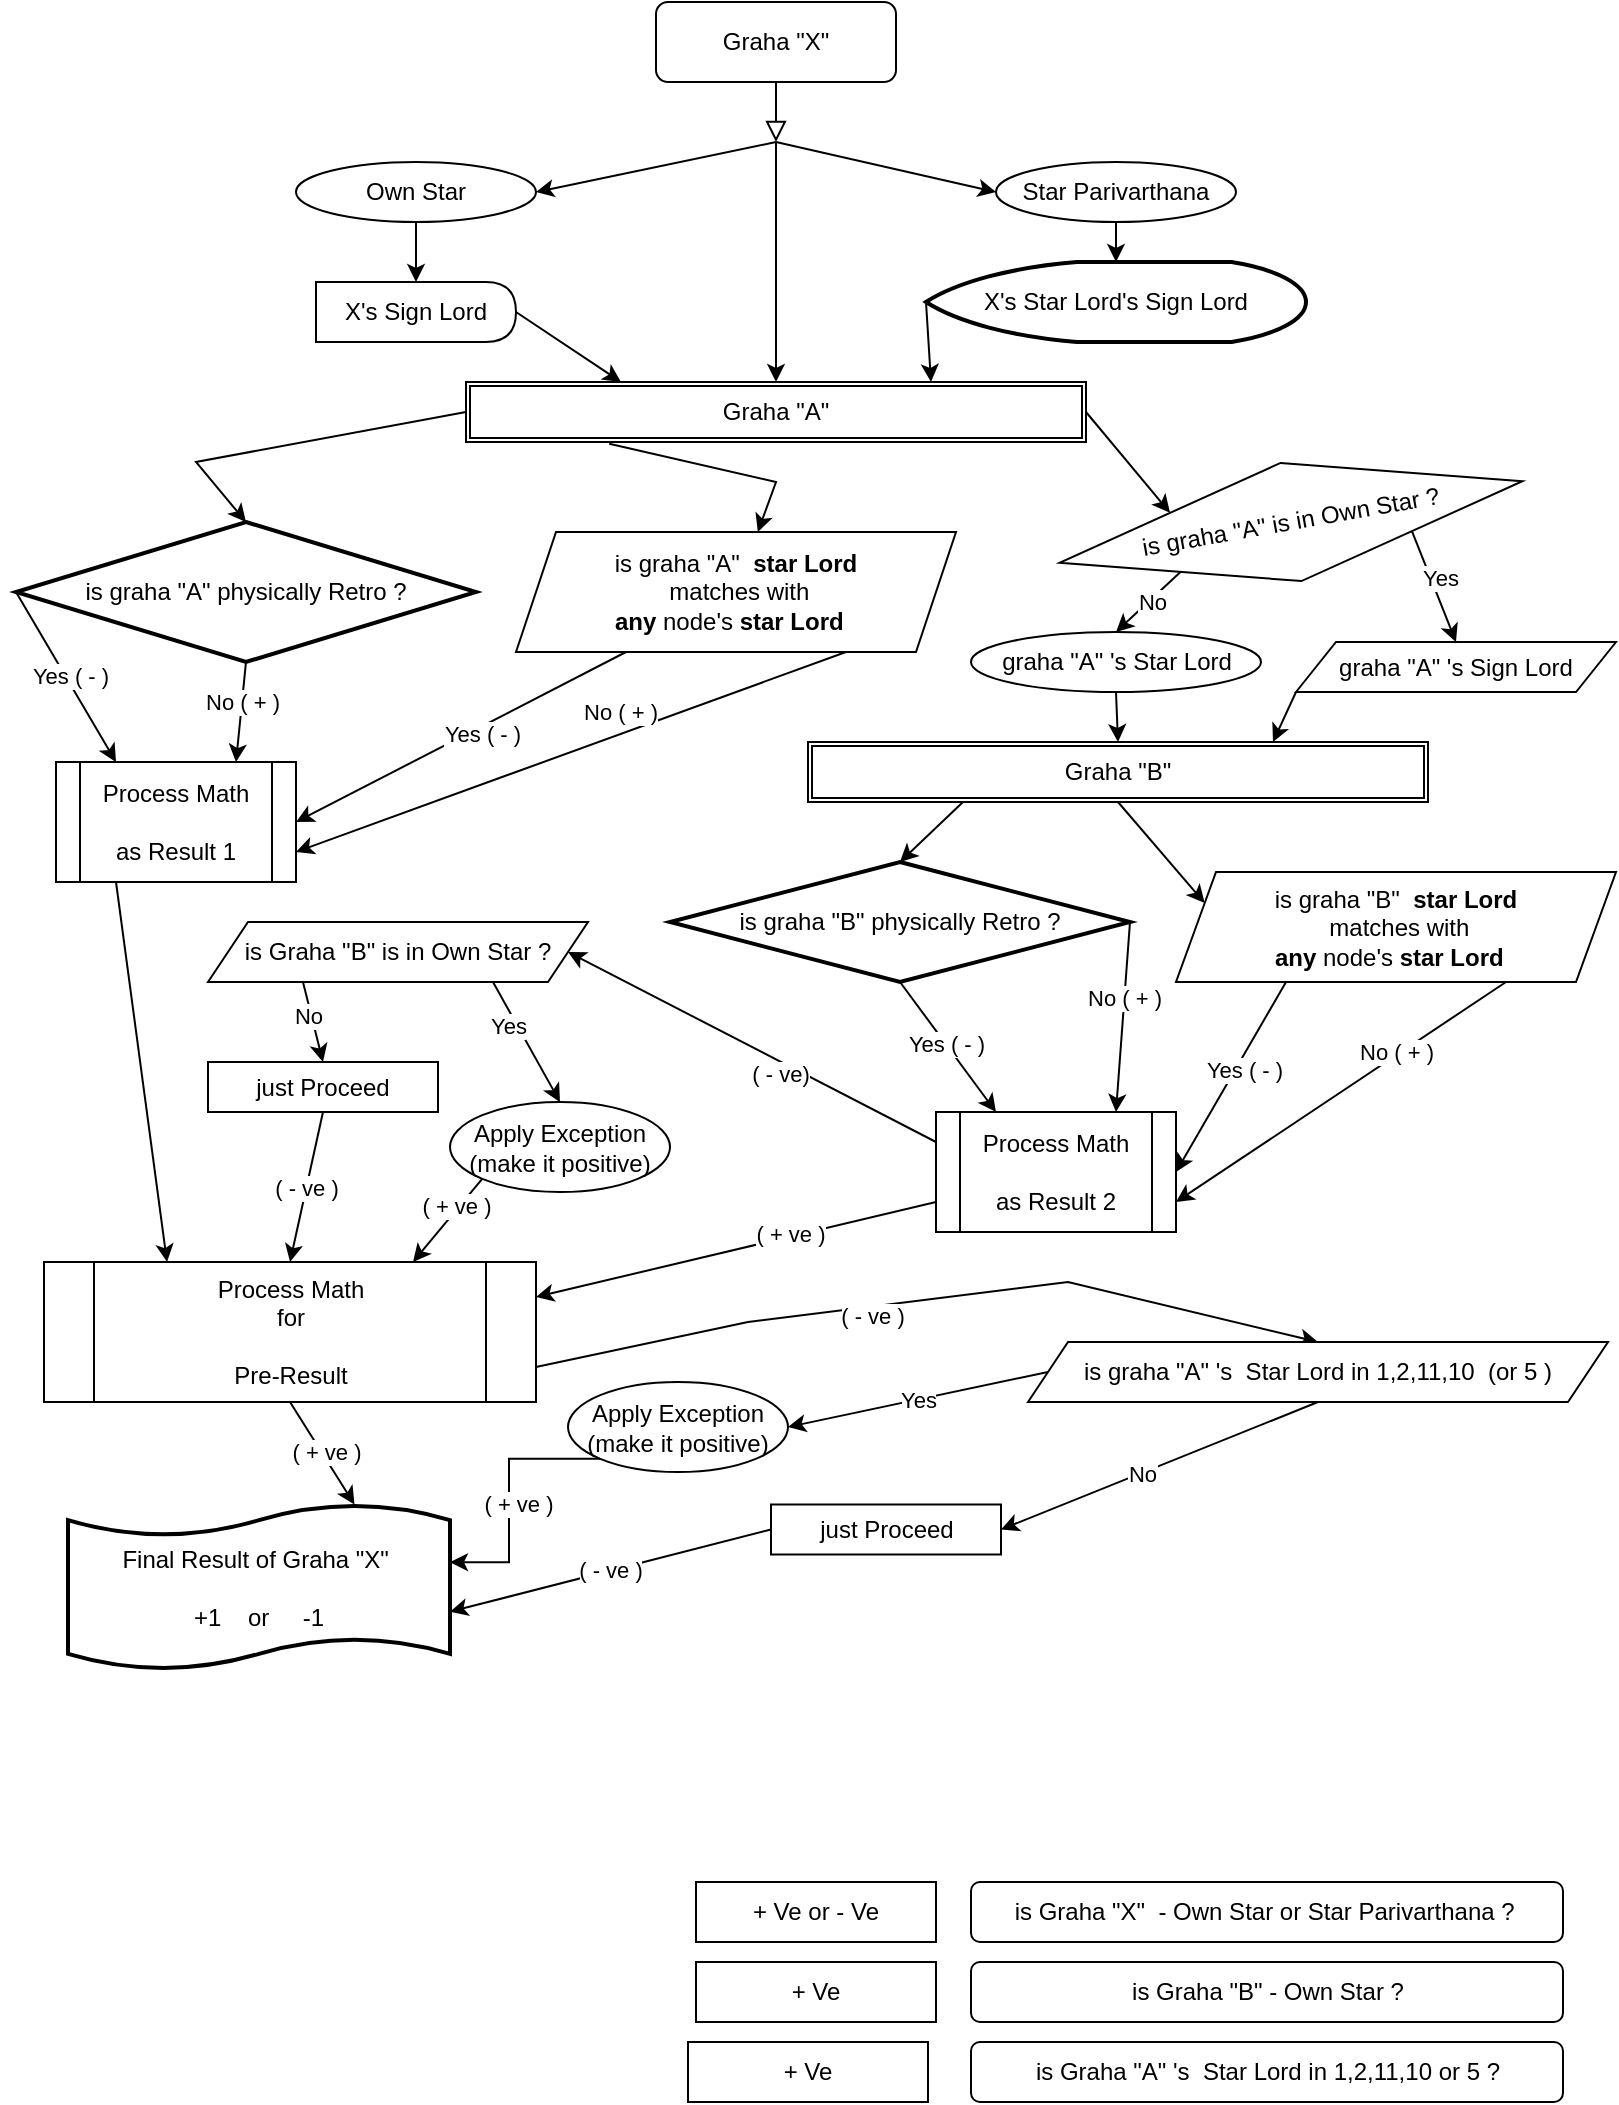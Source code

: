 <mxfile version="24.7.1" type="github">
  <diagram id="C5RBs43oDa-KdzZeNtuy" name="Page-1">
    <mxGraphModel dx="954" dy="640" grid="1" gridSize="10" guides="1" tooltips="1" connect="1" arrows="1" fold="1" page="1" pageScale="1" pageWidth="827" pageHeight="1169" math="0" shadow="0">
      <root>
        <mxCell id="WIyWlLk6GJQsqaUBKTNV-0" />
        <mxCell id="WIyWlLk6GJQsqaUBKTNV-1" parent="WIyWlLk6GJQsqaUBKTNV-0" />
        <mxCell id="WIyWlLk6GJQsqaUBKTNV-2" value="" style="rounded=0;html=1;jettySize=auto;orthogonalLoop=1;fontSize=11;endArrow=block;endFill=0;endSize=8;strokeWidth=1;shadow=0;labelBackgroundColor=none;edgeStyle=orthogonalEdgeStyle;" parent="WIyWlLk6GJQsqaUBKTNV-1" source="WIyWlLk6GJQsqaUBKTNV-3" edge="1">
          <mxGeometry relative="1" as="geometry">
            <mxPoint x="394" y="100" as="targetPoint" />
          </mxGeometry>
        </mxCell>
        <mxCell id="WIyWlLk6GJQsqaUBKTNV-3" value="Graha &quot;X&quot;" style="rounded=1;whiteSpace=wrap;html=1;fontSize=12;glass=0;strokeWidth=1;shadow=0;" parent="WIyWlLk6GJQsqaUBKTNV-1" vertex="1">
          <mxGeometry x="334" y="30" width="120" height="40" as="geometry" />
        </mxCell>
        <mxCell id="94dIZ5HQVLKkKVLcG0mk-1" value="Own Star" style="ellipse;whiteSpace=wrap;html=1;" parent="WIyWlLk6GJQsqaUBKTNV-1" vertex="1">
          <mxGeometry x="154" y="110" width="120" height="30" as="geometry" />
        </mxCell>
        <mxCell id="94dIZ5HQVLKkKVLcG0mk-2" value="Star Parivarthana" style="ellipse;whiteSpace=wrap;html=1;" parent="WIyWlLk6GJQsqaUBKTNV-1" vertex="1">
          <mxGeometry x="504" y="110" width="120" height="30" as="geometry" />
        </mxCell>
        <mxCell id="94dIZ5HQVLKkKVLcG0mk-4" value="X&#39;s Sign Lord" style="shape=delay;whiteSpace=wrap;html=1;" parent="WIyWlLk6GJQsqaUBKTNV-1" vertex="1">
          <mxGeometry x="164" y="170" width="100" height="30" as="geometry" />
        </mxCell>
        <mxCell id="94dIZ5HQVLKkKVLcG0mk-5" value="X&#39;s Star Lord&#39;s Sign Lord" style="strokeWidth=2;html=1;shape=mxgraph.flowchart.display;whiteSpace=wrap;" parent="WIyWlLk6GJQsqaUBKTNV-1" vertex="1">
          <mxGeometry x="469" y="160" width="190" height="40" as="geometry" />
        </mxCell>
        <mxCell id="94dIZ5HQVLKkKVLcG0mk-6" value="" style="endArrow=classic;html=1;rounded=0;exitX=0.5;exitY=1;exitDx=0;exitDy=0;" parent="WIyWlLk6GJQsqaUBKTNV-1" source="94dIZ5HQVLKkKVLcG0mk-1" target="94dIZ5HQVLKkKVLcG0mk-4" edge="1">
          <mxGeometry width="50" height="50" relative="1" as="geometry">
            <mxPoint x="384" y="350" as="sourcePoint" />
            <mxPoint x="434" y="300" as="targetPoint" />
          </mxGeometry>
        </mxCell>
        <mxCell id="94dIZ5HQVLKkKVLcG0mk-7" value="" style="endArrow=classic;html=1;rounded=0;exitX=0.5;exitY=1;exitDx=0;exitDy=0;entryX=0.5;entryY=0;entryDx=0;entryDy=0;entryPerimeter=0;" parent="WIyWlLk6GJQsqaUBKTNV-1" source="94dIZ5HQVLKkKVLcG0mk-2" target="94dIZ5HQVLKkKVLcG0mk-5" edge="1">
          <mxGeometry width="50" height="50" relative="1" as="geometry">
            <mxPoint x="384" y="350" as="sourcePoint" />
            <mxPoint x="434" y="300" as="targetPoint" />
          </mxGeometry>
        </mxCell>
        <mxCell id="94dIZ5HQVLKkKVLcG0mk-9" value="" style="endArrow=classic;html=1;rounded=0;entryX=1;entryY=0.5;entryDx=0;entryDy=0;" parent="WIyWlLk6GJQsqaUBKTNV-1" target="94dIZ5HQVLKkKVLcG0mk-1" edge="1">
          <mxGeometry width="50" height="50" relative="1" as="geometry">
            <mxPoint x="394" y="100" as="sourcePoint" />
            <mxPoint x="434" y="300" as="targetPoint" />
          </mxGeometry>
        </mxCell>
        <mxCell id="94dIZ5HQVLKkKVLcG0mk-10" value="" style="endArrow=classic;html=1;rounded=0;entryX=0;entryY=0.5;entryDx=0;entryDy=0;" parent="WIyWlLk6GJQsqaUBKTNV-1" target="94dIZ5HQVLKkKVLcG0mk-2" edge="1">
          <mxGeometry width="50" height="50" relative="1" as="geometry">
            <mxPoint x="394" y="100" as="sourcePoint" />
            <mxPoint x="424" y="120" as="targetPoint" />
          </mxGeometry>
        </mxCell>
        <mxCell id="94dIZ5HQVLKkKVLcG0mk-11" value="" style="endArrow=classic;html=1;rounded=0;entryX=0.5;entryY=0;entryDx=0;entryDy=0;" parent="WIyWlLk6GJQsqaUBKTNV-1" target="94dIZ5HQVLKkKVLcG0mk-13" edge="1">
          <mxGeometry width="50" height="50" relative="1" as="geometry">
            <mxPoint x="394" y="100" as="sourcePoint" />
            <mxPoint x="394" y="240" as="targetPoint" />
          </mxGeometry>
        </mxCell>
        <mxCell id="94dIZ5HQVLKkKVLcG0mk-13" value="Graha &quot;A&quot;" style="shape=ext;double=1;rounded=0;whiteSpace=wrap;html=1;" parent="WIyWlLk6GJQsqaUBKTNV-1" vertex="1">
          <mxGeometry x="239" y="220" width="310" height="30" as="geometry" />
        </mxCell>
        <mxCell id="94dIZ5HQVLKkKVLcG0mk-15" value="" style="endArrow=classic;html=1;rounded=0;exitX=1;exitY=0.5;exitDx=0;exitDy=0;entryX=0.25;entryY=0;entryDx=0;entryDy=0;" parent="WIyWlLk6GJQsqaUBKTNV-1" source="94dIZ5HQVLKkKVLcG0mk-4" target="94dIZ5HQVLKkKVLcG0mk-13" edge="1">
          <mxGeometry width="50" height="50" relative="1" as="geometry">
            <mxPoint x="424" y="280" as="sourcePoint" />
            <mxPoint x="474" y="230" as="targetPoint" />
          </mxGeometry>
        </mxCell>
        <mxCell id="94dIZ5HQVLKkKVLcG0mk-16" value="" style="endArrow=classic;html=1;rounded=0;exitX=0;exitY=0.5;exitDx=0;exitDy=0;exitPerimeter=0;entryX=0.75;entryY=0;entryDx=0;entryDy=0;" parent="WIyWlLk6GJQsqaUBKTNV-1" source="94dIZ5HQVLKkKVLcG0mk-5" target="94dIZ5HQVLKkKVLcG0mk-13" edge="1">
          <mxGeometry width="50" height="50" relative="1" as="geometry">
            <mxPoint x="424" y="280" as="sourcePoint" />
            <mxPoint x="474" y="230" as="targetPoint" />
          </mxGeometry>
        </mxCell>
        <mxCell id="94dIZ5HQVLKkKVLcG0mk-18" value="is graha &quot;A&quot; physically Retro ?" style="strokeWidth=2;html=1;shape=mxgraph.flowchart.decision;whiteSpace=wrap;" parent="WIyWlLk6GJQsqaUBKTNV-1" vertex="1">
          <mxGeometry x="14" y="290" width="230" height="70" as="geometry" />
        </mxCell>
        <mxCell id="94dIZ5HQVLKkKVLcG0mk-35" value="" style="endArrow=classic;html=1;rounded=0;exitX=0;exitY=0.5;exitDx=0;exitDy=0;entryX=0.5;entryY=0;entryDx=0;entryDy=0;entryPerimeter=0;" parent="WIyWlLk6GJQsqaUBKTNV-1" source="94dIZ5HQVLKkKVLcG0mk-13" target="94dIZ5HQVLKkKVLcG0mk-18" edge="1">
          <mxGeometry width="50" height="50" relative="1" as="geometry">
            <mxPoint x="424" y="180" as="sourcePoint" />
            <mxPoint x="474" y="130" as="targetPoint" />
            <Array as="points">
              <mxPoint x="104" y="260" />
            </Array>
          </mxGeometry>
        </mxCell>
        <mxCell id="94dIZ5HQVLKkKVLcG0mk-36" value="" style="endArrow=classic;html=1;rounded=0;exitX=0.231;exitY=1.028;exitDx=0;exitDy=0;exitPerimeter=0;" parent="WIyWlLk6GJQsqaUBKTNV-1" source="94dIZ5HQVLKkKVLcG0mk-13" target="94dIZ5HQVLKkKVLcG0mk-48" edge="1">
          <mxGeometry width="50" height="50" relative="1" as="geometry">
            <mxPoint x="424" y="180" as="sourcePoint" />
            <mxPoint x="499" y="295" as="targetPoint" />
            <Array as="points">
              <mxPoint x="394" y="270" />
            </Array>
          </mxGeometry>
        </mxCell>
        <mxCell id="94dIZ5HQVLKkKVLcG0mk-37" value="" style="endArrow=classic;html=1;rounded=0;exitX=0.5;exitY=1;exitDx=0;exitDy=0;exitPerimeter=0;entryX=0.75;entryY=0;entryDx=0;entryDy=0;" parent="WIyWlLk6GJQsqaUBKTNV-1" source="94dIZ5HQVLKkKVLcG0mk-18" target="94dIZ5HQVLKkKVLcG0mk-39" edge="1">
          <mxGeometry width="50" height="50" relative="1" as="geometry">
            <mxPoint x="424" y="350" as="sourcePoint" />
            <mxPoint x="304" y="380" as="targetPoint" />
          </mxGeometry>
        </mxCell>
        <mxCell id="94dIZ5HQVLKkKVLcG0mk-44" value="No ( + )" style="edgeLabel;html=1;align=center;verticalAlign=middle;resizable=0;points=[];" parent="94dIZ5HQVLKkKVLcG0mk-37" vertex="1" connectable="0">
          <mxGeometry x="-0.199" relative="1" as="geometry">
            <mxPoint as="offset" />
          </mxGeometry>
        </mxCell>
        <mxCell id="94dIZ5HQVLKkKVLcG0mk-38" value="" style="endArrow=classic;html=1;rounded=0;exitX=0;exitY=0.5;exitDx=0;exitDy=0;exitPerimeter=0;entryX=0.25;entryY=0;entryDx=0;entryDy=0;" parent="WIyWlLk6GJQsqaUBKTNV-1" source="94dIZ5HQVLKkKVLcG0mk-18" target="94dIZ5HQVLKkKVLcG0mk-39" edge="1">
          <mxGeometry width="50" height="50" relative="1" as="geometry">
            <mxPoint x="424" y="350" as="sourcePoint" />
            <mxPoint x="284" y="410" as="targetPoint" />
          </mxGeometry>
        </mxCell>
        <mxCell id="94dIZ5HQVLKkKVLcG0mk-43" value="Yes ( - )" style="edgeLabel;html=1;align=center;verticalAlign=middle;resizable=0;points=[];" parent="94dIZ5HQVLKkKVLcG0mk-38" vertex="1" connectable="0">
          <mxGeometry x="-0.407" y="-2" relative="1" as="geometry">
            <mxPoint x="14" y="16" as="offset" />
          </mxGeometry>
        </mxCell>
        <mxCell id="94dIZ5HQVLKkKVLcG0mk-39" value="Process Math&lt;br&gt;&lt;br&gt;as Result 1" style="shape=process;whiteSpace=wrap;html=1;backgroundOutline=1;" parent="WIyWlLk6GJQsqaUBKTNV-1" vertex="1">
          <mxGeometry x="34" y="410" width="120" height="60" as="geometry" />
        </mxCell>
        <mxCell id="94dIZ5HQVLKkKVLcG0mk-41" value="" style="endArrow=classic;html=1;rounded=0;entryX=1;entryY=0.5;entryDx=0;entryDy=0;exitX=0.25;exitY=1;exitDx=0;exitDy=0;" parent="WIyWlLk6GJQsqaUBKTNV-1" source="94dIZ5HQVLKkKVLcG0mk-48" target="94dIZ5HQVLKkKVLcG0mk-39" edge="1">
          <mxGeometry width="50" height="50" relative="1" as="geometry">
            <mxPoint x="499" y="355" as="sourcePoint" />
            <mxPoint x="474" y="300" as="targetPoint" />
          </mxGeometry>
        </mxCell>
        <mxCell id="94dIZ5HQVLKkKVLcG0mk-46" value="Yes ( - )" style="edgeLabel;html=1;align=center;verticalAlign=middle;resizable=0;points=[];" parent="94dIZ5HQVLKkKVLcG0mk-41" vertex="1" connectable="0">
          <mxGeometry x="-0.112" y="3" relative="1" as="geometry">
            <mxPoint as="offset" />
          </mxGeometry>
        </mxCell>
        <mxCell id="94dIZ5HQVLKkKVLcG0mk-42" value="" style="endArrow=classic;html=1;rounded=0;exitX=0.75;exitY=1;exitDx=0;exitDy=0;entryX=1;entryY=0.75;entryDx=0;entryDy=0;" parent="WIyWlLk6GJQsqaUBKTNV-1" source="94dIZ5HQVLKkKVLcG0mk-48" target="94dIZ5HQVLKkKVLcG0mk-39" edge="1">
          <mxGeometry width="50" height="50" relative="1" as="geometry">
            <mxPoint x="724" y="325" as="sourcePoint" />
            <mxPoint x="474" y="300" as="targetPoint" />
          </mxGeometry>
        </mxCell>
        <mxCell id="94dIZ5HQVLKkKVLcG0mk-47" value="No ( + )" style="edgeLabel;html=1;align=center;verticalAlign=middle;resizable=0;points=[];" parent="94dIZ5HQVLKkKVLcG0mk-42" vertex="1" connectable="0">
          <mxGeometry x="0.056" y="2" relative="1" as="geometry">
            <mxPoint x="31" y="-25" as="offset" />
          </mxGeometry>
        </mxCell>
        <mxCell id="94dIZ5HQVLKkKVLcG0mk-48" value="is graha &quot;A&quot;&amp;nbsp; &lt;b&gt;star Lord&lt;/b&gt;&lt;br&gt;&amp;nbsp;matches with&lt;br&gt;&amp;nbsp;&lt;b&gt;any &lt;/b&gt;node&#39;s &lt;b&gt;star Lord&lt;/b&gt;&amp;nbsp; &amp;nbsp;" style="shape=parallelogram;perimeter=parallelogramPerimeter;whiteSpace=wrap;html=1;fixedSize=1;" parent="WIyWlLk6GJQsqaUBKTNV-1" vertex="1">
          <mxGeometry x="264" y="295" width="220" height="60" as="geometry" />
        </mxCell>
        <mxCell id="94dIZ5HQVLKkKVLcG0mk-50" value="is graha &quot;A&quot; is in Own Star ?" style="rhombus;whiteSpace=wrap;html=1;rotation=-10;" parent="WIyWlLk6GJQsqaUBKTNV-1" vertex="1">
          <mxGeometry x="534" y="260" width="235" height="60" as="geometry" />
        </mxCell>
        <mxCell id="94dIZ5HQVLKkKVLcG0mk-51" value="" style="endArrow=classic;html=1;rounded=0;exitX=1;exitY=0.5;exitDx=0;exitDy=0;entryX=0;entryY=0;entryDx=0;entryDy=0;" parent="WIyWlLk6GJQsqaUBKTNV-1" source="94dIZ5HQVLKkKVLcG0mk-13" target="94dIZ5HQVLKkKVLcG0mk-50" edge="1">
          <mxGeometry width="50" height="50" relative="1" as="geometry">
            <mxPoint x="634" y="260" as="sourcePoint" />
            <mxPoint x="474" y="300" as="targetPoint" />
          </mxGeometry>
        </mxCell>
        <mxCell id="94dIZ5HQVLKkKVLcG0mk-53" value="graha &quot;A&quot; &#39;s Star Lord" style="ellipse;whiteSpace=wrap;html=1;" parent="WIyWlLk6GJQsqaUBKTNV-1" vertex="1">
          <mxGeometry x="491.5" y="345" width="145" height="30" as="geometry" />
        </mxCell>
        <mxCell id="94dIZ5HQVLKkKVLcG0mk-54" value="graha &quot;A&quot; &#39;s Sign Lord" style="shape=parallelogram;perimeter=parallelogramPerimeter;whiteSpace=wrap;html=1;fixedSize=1;" parent="WIyWlLk6GJQsqaUBKTNV-1" vertex="1">
          <mxGeometry x="654" y="350" width="160" height="25" as="geometry" />
        </mxCell>
        <mxCell id="94dIZ5HQVLKkKVLcG0mk-55" value="" style="endArrow=classic;html=1;rounded=0;exitX=0;exitY=1;exitDx=0;exitDy=0;entryX=0.5;entryY=0;entryDx=0;entryDy=0;" parent="WIyWlLk6GJQsqaUBKTNV-1" source="94dIZ5HQVLKkKVLcG0mk-50" target="94dIZ5HQVLKkKVLcG0mk-53" edge="1">
          <mxGeometry width="50" height="50" relative="1" as="geometry">
            <mxPoint x="424" y="350" as="sourcePoint" />
            <mxPoint x="474" y="300" as="targetPoint" />
          </mxGeometry>
        </mxCell>
        <mxCell id="94dIZ5HQVLKkKVLcG0mk-58" value="No" style="edgeLabel;html=1;align=center;verticalAlign=middle;resizable=0;points=[];" parent="94dIZ5HQVLKkKVLcG0mk-55" vertex="1" connectable="0">
          <mxGeometry x="-0.056" y="1" relative="1" as="geometry">
            <mxPoint as="offset" />
          </mxGeometry>
        </mxCell>
        <mxCell id="94dIZ5HQVLKkKVLcG0mk-56" value="" style="endArrow=classic;html=1;rounded=0;exitX=1;exitY=1;exitDx=0;exitDy=0;entryX=0.5;entryY=0;entryDx=0;entryDy=0;" parent="WIyWlLk6GJQsqaUBKTNV-1" source="94dIZ5HQVLKkKVLcG0mk-50" target="94dIZ5HQVLKkKVLcG0mk-54" edge="1">
          <mxGeometry width="50" height="50" relative="1" as="geometry">
            <mxPoint x="424" y="350" as="sourcePoint" />
            <mxPoint x="474" y="300" as="targetPoint" />
          </mxGeometry>
        </mxCell>
        <mxCell id="94dIZ5HQVLKkKVLcG0mk-57" value="Yes" style="edgeLabel;html=1;align=center;verticalAlign=middle;resizable=0;points=[];" parent="94dIZ5HQVLKkKVLcG0mk-56" vertex="1" connectable="0">
          <mxGeometry x="-0.104" y="4" relative="1" as="geometry">
            <mxPoint as="offset" />
          </mxGeometry>
        </mxCell>
        <mxCell id="94dIZ5HQVLKkKVLcG0mk-59" value="Graha &quot;B&quot;" style="shape=ext;double=1;rounded=0;whiteSpace=wrap;html=1;" parent="WIyWlLk6GJQsqaUBKTNV-1" vertex="1">
          <mxGeometry x="410" y="400" width="310" height="30" as="geometry" />
        </mxCell>
        <mxCell id="94dIZ5HQVLKkKVLcG0mk-60" value="" style="endArrow=classic;html=1;rounded=0;exitX=0.5;exitY=1;exitDx=0;exitDy=0;entryX=0.5;entryY=0;entryDx=0;entryDy=0;" parent="WIyWlLk6GJQsqaUBKTNV-1" source="94dIZ5HQVLKkKVLcG0mk-53" target="94dIZ5HQVLKkKVLcG0mk-59" edge="1">
          <mxGeometry width="50" height="50" relative="1" as="geometry">
            <mxPoint x="424" y="350" as="sourcePoint" />
            <mxPoint x="474" y="300" as="targetPoint" />
          </mxGeometry>
        </mxCell>
        <mxCell id="94dIZ5HQVLKkKVLcG0mk-62" value="" style="endArrow=classic;html=1;rounded=0;exitX=0;exitY=1;exitDx=0;exitDy=0;entryX=0.75;entryY=0;entryDx=0;entryDy=0;" parent="WIyWlLk6GJQsqaUBKTNV-1" source="94dIZ5HQVLKkKVLcG0mk-54" target="94dIZ5HQVLKkKVLcG0mk-59" edge="1">
          <mxGeometry width="50" height="50" relative="1" as="geometry">
            <mxPoint x="694" y="525" as="sourcePoint" />
            <mxPoint x="744" y="475" as="targetPoint" />
          </mxGeometry>
        </mxCell>
        <mxCell id="94dIZ5HQVLKkKVLcG0mk-63" value="is graha &quot;B&quot; physically Retro ?" style="strokeWidth=2;html=1;shape=mxgraph.flowchart.decision;whiteSpace=wrap;" parent="WIyWlLk6GJQsqaUBKTNV-1" vertex="1">
          <mxGeometry x="341" y="460" width="230" height="60" as="geometry" />
        </mxCell>
        <mxCell id="94dIZ5HQVLKkKVLcG0mk-66" value="" style="endArrow=classic;html=1;rounded=0;exitX=1;exitY=0.5;exitDx=0;exitDy=0;exitPerimeter=0;entryX=0.75;entryY=0;entryDx=0;entryDy=0;" parent="WIyWlLk6GJQsqaUBKTNV-1" source="94dIZ5HQVLKkKVLcG0mk-63" target="94dIZ5HQVLKkKVLcG0mk-70" edge="1">
          <mxGeometry width="50" height="50" relative="1" as="geometry">
            <mxPoint x="734" y="520" as="sourcePoint" />
            <mxPoint x="614" y="550" as="targetPoint" />
          </mxGeometry>
        </mxCell>
        <mxCell id="94dIZ5HQVLKkKVLcG0mk-67" value="No ( + )" style="edgeLabel;html=1;align=center;verticalAlign=middle;resizable=0;points=[];" parent="94dIZ5HQVLKkKVLcG0mk-66" vertex="1" connectable="0">
          <mxGeometry x="-0.199" relative="1" as="geometry">
            <mxPoint as="offset" />
          </mxGeometry>
        </mxCell>
        <mxCell id="94dIZ5HQVLKkKVLcG0mk-68" value="" style="endArrow=classic;html=1;rounded=0;exitX=0.5;exitY=1;exitDx=0;exitDy=0;exitPerimeter=0;entryX=0.25;entryY=0;entryDx=0;entryDy=0;" parent="WIyWlLk6GJQsqaUBKTNV-1" source="94dIZ5HQVLKkKVLcG0mk-63" target="94dIZ5HQVLKkKVLcG0mk-70" edge="1">
          <mxGeometry width="50" height="50" relative="1" as="geometry">
            <mxPoint x="734" y="520" as="sourcePoint" />
            <mxPoint x="594" y="580" as="targetPoint" />
          </mxGeometry>
        </mxCell>
        <mxCell id="94dIZ5HQVLKkKVLcG0mk-69" value="Yes ( - )" style="edgeLabel;html=1;align=center;verticalAlign=middle;resizable=0;points=[];" parent="94dIZ5HQVLKkKVLcG0mk-68" vertex="1" connectable="0">
          <mxGeometry x="-0.407" y="-2" relative="1" as="geometry">
            <mxPoint x="10" y="10" as="offset" />
          </mxGeometry>
        </mxCell>
        <mxCell id="94dIZ5HQVLKkKVLcG0mk-70" value="Process Math&lt;br&gt;&lt;br&gt;as Result 2" style="shape=process;whiteSpace=wrap;html=1;backgroundOutline=1;" parent="WIyWlLk6GJQsqaUBKTNV-1" vertex="1">
          <mxGeometry x="474" y="585" width="120" height="60" as="geometry" />
        </mxCell>
        <mxCell id="94dIZ5HQVLKkKVLcG0mk-71" value="" style="endArrow=classic;html=1;rounded=0;entryX=1;entryY=0.5;entryDx=0;entryDy=0;exitX=0.25;exitY=1;exitDx=0;exitDy=0;" parent="WIyWlLk6GJQsqaUBKTNV-1" source="94dIZ5HQVLKkKVLcG0mk-75" target="94dIZ5HQVLKkKVLcG0mk-70" edge="1">
          <mxGeometry width="50" height="50" relative="1" as="geometry">
            <mxPoint x="809" y="525" as="sourcePoint" />
            <mxPoint x="784" y="470" as="targetPoint" />
          </mxGeometry>
        </mxCell>
        <mxCell id="94dIZ5HQVLKkKVLcG0mk-72" value="Yes ( - )" style="edgeLabel;html=1;align=center;verticalAlign=middle;resizable=0;points=[];" parent="94dIZ5HQVLKkKVLcG0mk-71" vertex="1" connectable="0">
          <mxGeometry x="-0.112" y="3" relative="1" as="geometry">
            <mxPoint as="offset" />
          </mxGeometry>
        </mxCell>
        <mxCell id="94dIZ5HQVLKkKVLcG0mk-73" value="" style="endArrow=classic;html=1;rounded=0;exitX=0.75;exitY=1;exitDx=0;exitDy=0;entryX=1;entryY=0.75;entryDx=0;entryDy=0;" parent="WIyWlLk6GJQsqaUBKTNV-1" source="94dIZ5HQVLKkKVLcG0mk-75" target="94dIZ5HQVLKkKVLcG0mk-70" edge="1">
          <mxGeometry width="50" height="50" relative="1" as="geometry">
            <mxPoint x="1034" y="495" as="sourcePoint" />
            <mxPoint x="784" y="470" as="targetPoint" />
          </mxGeometry>
        </mxCell>
        <mxCell id="94dIZ5HQVLKkKVLcG0mk-74" value="No ( + )" style="edgeLabel;html=1;align=center;verticalAlign=middle;resizable=0;points=[];" parent="94dIZ5HQVLKkKVLcG0mk-73" vertex="1" connectable="0">
          <mxGeometry x="0.056" y="2" relative="1" as="geometry">
            <mxPoint x="31" y="-25" as="offset" />
          </mxGeometry>
        </mxCell>
        <mxCell id="94dIZ5HQVLKkKVLcG0mk-75" value="is graha &quot;B&quot;&amp;nbsp; &lt;b&gt;star Lord&lt;/b&gt;&lt;br&gt;&amp;nbsp;matches with&lt;br&gt;&amp;nbsp;&lt;b&gt;any &lt;/b&gt;node&#39;s &lt;b&gt;star Lord&lt;/b&gt;&amp;nbsp; &amp;nbsp;" style="shape=parallelogram;perimeter=parallelogramPerimeter;whiteSpace=wrap;html=1;fixedSize=1;" parent="WIyWlLk6GJQsqaUBKTNV-1" vertex="1">
          <mxGeometry x="594" y="465" width="220" height="55" as="geometry" />
        </mxCell>
        <mxCell id="94dIZ5HQVLKkKVLcG0mk-76" value="" style="endArrow=classic;html=1;rounded=0;entryX=0;entryY=0.25;entryDx=0;entryDy=0;exitX=0.5;exitY=1;exitDx=0;exitDy=0;" parent="WIyWlLk6GJQsqaUBKTNV-1" source="94dIZ5HQVLKkKVLcG0mk-59" target="94dIZ5HQVLKkKVLcG0mk-75" edge="1">
          <mxGeometry width="50" height="50" relative="1" as="geometry">
            <mxPoint x="430" y="490" as="sourcePoint" />
            <mxPoint x="480" y="440" as="targetPoint" />
          </mxGeometry>
        </mxCell>
        <mxCell id="94dIZ5HQVLKkKVLcG0mk-77" value="" style="endArrow=classic;html=1;rounded=0;entryX=0.5;entryY=0;entryDx=0;entryDy=0;entryPerimeter=0;exitX=0.25;exitY=1;exitDx=0;exitDy=0;" parent="WIyWlLk6GJQsqaUBKTNV-1" source="94dIZ5HQVLKkKVLcG0mk-59" target="94dIZ5HQVLKkKVLcG0mk-63" edge="1">
          <mxGeometry width="50" height="50" relative="1" as="geometry">
            <mxPoint x="430" y="490" as="sourcePoint" />
            <mxPoint x="480" y="440" as="targetPoint" />
          </mxGeometry>
        </mxCell>
        <mxCell id="94dIZ5HQVLKkKVLcG0mk-80" value="is Graha &quot;B&quot; is in Own Star ?" style="shape=parallelogram;perimeter=parallelogramPerimeter;whiteSpace=wrap;html=1;fixedSize=1;" parent="WIyWlLk6GJQsqaUBKTNV-1" vertex="1">
          <mxGeometry x="110" y="490" width="190" height="30" as="geometry" />
        </mxCell>
        <mxCell id="94dIZ5HQVLKkKVLcG0mk-83" value="" style="endArrow=classic;html=1;rounded=0;exitX=0.75;exitY=1;exitDx=0;exitDy=0;entryX=0.5;entryY=0;entryDx=0;entryDy=0;" parent="WIyWlLk6GJQsqaUBKTNV-1" source="94dIZ5HQVLKkKVLcG0mk-80" target="94dIZ5HQVLKkKVLcG0mk-91" edge="1">
          <mxGeometry width="50" height="50" relative="1" as="geometry">
            <mxPoint x="170" y="635" as="sourcePoint" />
            <mxPoint x="178" y="570" as="targetPoint" />
          </mxGeometry>
        </mxCell>
        <mxCell id="94dIZ5HQVLKkKVLcG0mk-90" value="Yes" style="edgeLabel;html=1;align=center;verticalAlign=middle;resizable=0;points=[];" parent="94dIZ5HQVLKkKVLcG0mk-83" vertex="1" connectable="0">
          <mxGeometry x="-0.315" y="-3" relative="1" as="geometry">
            <mxPoint x="-2" as="offset" />
          </mxGeometry>
        </mxCell>
        <mxCell id="94dIZ5HQVLKkKVLcG0mk-85" value="" style="endArrow=classic;html=1;rounded=0;exitX=0;exitY=0.25;exitDx=0;exitDy=0;entryX=1;entryY=0.5;entryDx=0;entryDy=0;" parent="WIyWlLk6GJQsqaUBKTNV-1" source="94dIZ5HQVLKkKVLcG0mk-70" target="94dIZ5HQVLKkKVLcG0mk-80" edge="1">
          <mxGeometry width="50" height="50" relative="1" as="geometry">
            <mxPoint x="284" y="720" as="sourcePoint" />
            <mxPoint x="270" y="590" as="targetPoint" />
          </mxGeometry>
        </mxCell>
        <mxCell id="94dIZ5HQVLKkKVLcG0mk-88" value="( - ve)" style="edgeLabel;html=1;align=center;verticalAlign=middle;resizable=0;points=[];" parent="94dIZ5HQVLKkKVLcG0mk-85" vertex="1" connectable="0">
          <mxGeometry x="-0.18" y="5" relative="1" as="geometry">
            <mxPoint as="offset" />
          </mxGeometry>
        </mxCell>
        <mxCell id="94dIZ5HQVLKkKVLcG0mk-91" value="Apply Exception&lt;br&gt;(make it positive)" style="ellipse;whiteSpace=wrap;html=1;" parent="WIyWlLk6GJQsqaUBKTNV-1" vertex="1">
          <mxGeometry x="231" y="580" width="110" height="45" as="geometry" />
        </mxCell>
        <mxCell id="94dIZ5HQVLKkKVLcG0mk-93" value="" style="endArrow=classic;html=1;rounded=0;exitX=0.25;exitY=1;exitDx=0;exitDy=0;entryX=0.5;entryY=0;entryDx=0;entryDy=0;" parent="WIyWlLk6GJQsqaUBKTNV-1" source="94dIZ5HQVLKkKVLcG0mk-80" target="94dIZ5HQVLKkKVLcG0mk-98" edge="1">
          <mxGeometry width="50" height="50" relative="1" as="geometry">
            <mxPoint x="414" y="740" as="sourcePoint" />
            <mxPoint x="464" y="690" as="targetPoint" />
          </mxGeometry>
        </mxCell>
        <mxCell id="94dIZ5HQVLKkKVLcG0mk-101" value="No" style="edgeLabel;html=1;align=center;verticalAlign=middle;resizable=0;points=[];" parent="94dIZ5HQVLKkKVLcG0mk-93" vertex="1" connectable="0">
          <mxGeometry x="-0.5" y="1" relative="1" as="geometry">
            <mxPoint x="-1" y="7" as="offset" />
          </mxGeometry>
        </mxCell>
        <mxCell id="94dIZ5HQVLKkKVLcG0mk-98" value="just Proceed" style="shape=parallelogram;perimeter=parallelogramPerimeter;whiteSpace=wrap;html=1;fixedSize=1;size=0;" parent="WIyWlLk6GJQsqaUBKTNV-1" vertex="1">
          <mxGeometry x="110" y="560" width="115" height="25" as="geometry" />
        </mxCell>
        <mxCell id="94dIZ5HQVLKkKVLcG0mk-102" value="Process Math&lt;div&gt;for&lt;/div&gt;&lt;div&gt;&lt;br&gt;&lt;/div&gt;&lt;div&gt;Pre-Result&lt;/div&gt;" style="shape=process;whiteSpace=wrap;html=1;backgroundOutline=1;" parent="WIyWlLk6GJQsqaUBKTNV-1" vertex="1">
          <mxGeometry x="28" y="660" width="246" height="70" as="geometry" />
        </mxCell>
        <mxCell id="94dIZ5HQVLKkKVLcG0mk-103" value="" style="endArrow=classic;html=1;rounded=0;exitX=0.25;exitY=1;exitDx=0;exitDy=0;entryX=0.25;entryY=0;entryDx=0;entryDy=0;" parent="WIyWlLk6GJQsqaUBKTNV-1" source="94dIZ5HQVLKkKVLcG0mk-39" target="94dIZ5HQVLKkKVLcG0mk-102" edge="1">
          <mxGeometry width="50" height="50" relative="1" as="geometry">
            <mxPoint x="430" y="660" as="sourcePoint" />
            <mxPoint x="480" y="610" as="targetPoint" />
          </mxGeometry>
        </mxCell>
        <mxCell id="94dIZ5HQVLKkKVLcG0mk-104" value="( - ve )" style="endArrow=classic;html=1;rounded=0;exitX=0.5;exitY=1;exitDx=0;exitDy=0;entryX=0.5;entryY=0;entryDx=0;entryDy=0;" parent="WIyWlLk6GJQsqaUBKTNV-1" source="94dIZ5HQVLKkKVLcG0mk-98" target="94dIZ5HQVLKkKVLcG0mk-102" edge="1">
          <mxGeometry width="50" height="50" relative="1" as="geometry">
            <mxPoint x="430" y="660" as="sourcePoint" />
            <mxPoint x="480" y="610" as="targetPoint" />
          </mxGeometry>
        </mxCell>
        <mxCell id="94dIZ5HQVLKkKVLcG0mk-105" value="" style="endArrow=classic;html=1;rounded=0;exitX=0;exitY=1;exitDx=0;exitDy=0;entryX=0.75;entryY=0;entryDx=0;entryDy=0;" parent="WIyWlLk6GJQsqaUBKTNV-1" source="94dIZ5HQVLKkKVLcG0mk-91" target="94dIZ5HQVLKkKVLcG0mk-102" edge="1">
          <mxGeometry width="50" height="50" relative="1" as="geometry">
            <mxPoint x="430" y="580" as="sourcePoint" />
            <mxPoint x="480" y="530" as="targetPoint" />
          </mxGeometry>
        </mxCell>
        <mxCell id="94dIZ5HQVLKkKVLcG0mk-106" value="( + ve )" style="edgeLabel;html=1;align=center;verticalAlign=middle;resizable=0;points=[];" parent="94dIZ5HQVLKkKVLcG0mk-105" vertex="1" connectable="0">
          <mxGeometry x="-0.302" y="-2" relative="1" as="geometry">
            <mxPoint as="offset" />
          </mxGeometry>
        </mxCell>
        <mxCell id="94dIZ5HQVLKkKVLcG0mk-107" value="" style="endArrow=classic;html=1;rounded=0;exitX=0;exitY=0.75;exitDx=0;exitDy=0;entryX=1;entryY=0.25;entryDx=0;entryDy=0;" parent="WIyWlLk6GJQsqaUBKTNV-1" source="94dIZ5HQVLKkKVLcG0mk-70" target="94dIZ5HQVLKkKVLcG0mk-102" edge="1">
          <mxGeometry width="50" height="50" relative="1" as="geometry">
            <mxPoint x="430" y="580" as="sourcePoint" />
            <mxPoint x="480" y="530" as="targetPoint" />
          </mxGeometry>
        </mxCell>
        <mxCell id="94dIZ5HQVLKkKVLcG0mk-108" value="( + ve )" style="edgeLabel;html=1;align=center;verticalAlign=middle;resizable=0;points=[];" parent="94dIZ5HQVLKkKVLcG0mk-107" vertex="1" connectable="0">
          <mxGeometry x="-0.272" y="-2" relative="1" as="geometry">
            <mxPoint as="offset" />
          </mxGeometry>
        </mxCell>
        <mxCell id="94dIZ5HQVLKkKVLcG0mk-109" value="Final Result of Graha &quot;X&quot;&amp;nbsp;&lt;br&gt;&lt;div&gt;&lt;br&gt;+1&amp;nbsp; &amp;nbsp; or&amp;nbsp; &amp;nbsp; &amp;nbsp;-1&lt;/div&gt;" style="shape=tape;whiteSpace=wrap;html=1;strokeWidth=2;size=0.19" parent="WIyWlLk6GJQsqaUBKTNV-1" vertex="1">
          <mxGeometry x="40" y="781.25" width="191" height="82.5" as="geometry" />
        </mxCell>
        <mxCell id="94dIZ5HQVLKkKVLcG0mk-110" value="" style="endArrow=classic;html=1;rounded=0;exitX=1;exitY=0.75;exitDx=0;exitDy=0;entryX=0.5;entryY=0;entryDx=0;entryDy=0;" parent="WIyWlLk6GJQsqaUBKTNV-1" source="94dIZ5HQVLKkKVLcG0mk-102" target="94dIZ5HQVLKkKVLcG0mk-117" edge="1">
          <mxGeometry width="50" height="50" relative="1" as="geometry">
            <mxPoint x="430" y="830" as="sourcePoint" />
            <mxPoint x="590" y="670" as="targetPoint" />
            <Array as="points">
              <mxPoint x="380" y="690" />
              <mxPoint x="540" y="670" />
            </Array>
          </mxGeometry>
        </mxCell>
        <mxCell id="94dIZ5HQVLKkKVLcG0mk-111" value="( - ve )" style="edgeLabel;html=1;align=center;verticalAlign=middle;resizable=0;points=[];" parent="94dIZ5HQVLKkKVLcG0mk-110" vertex="1" connectable="0">
          <mxGeometry x="-0.145" y="-4" relative="1" as="geometry">
            <mxPoint as="offset" />
          </mxGeometry>
        </mxCell>
        <mxCell id="94dIZ5HQVLKkKVLcG0mk-114" value="" style="endArrow=classic;html=1;rounded=0;exitX=0.5;exitY=1;exitDx=0;exitDy=0;entryX=0.75;entryY=0;entryDx=0;entryDy=0;entryPerimeter=0;" parent="WIyWlLk6GJQsqaUBKTNV-1" source="94dIZ5HQVLKkKVLcG0mk-102" target="94dIZ5HQVLKkKVLcG0mk-109" edge="1">
          <mxGeometry width="50" height="50" relative="1" as="geometry">
            <mxPoint x="114" y="850" as="sourcePoint" />
            <mxPoint x="164" y="800" as="targetPoint" />
          </mxGeometry>
        </mxCell>
        <mxCell id="94dIZ5HQVLKkKVLcG0mk-116" value="( + ve )" style="edgeLabel;html=1;align=center;verticalAlign=middle;resizable=0;points=[];" parent="94dIZ5HQVLKkKVLcG0mk-114" vertex="1" connectable="0">
          <mxGeometry x="0.022" y="2" relative="1" as="geometry">
            <mxPoint as="offset" />
          </mxGeometry>
        </mxCell>
        <mxCell id="94dIZ5HQVLKkKVLcG0mk-117" value="is graha &quot;A&quot; &#39;s&amp;nbsp; Star Lord in 1,2,11,10&amp;nbsp; (or 5 )" style="shape=parallelogram;perimeter=parallelogramPerimeter;whiteSpace=wrap;html=1;fixedSize=1;" parent="WIyWlLk6GJQsqaUBKTNV-1" vertex="1">
          <mxGeometry x="520" y="700" width="290" height="30" as="geometry" />
        </mxCell>
        <mxCell id="94dIZ5HQVLKkKVLcG0mk-123" value="just Proceed" style="shape=parallelogram;perimeter=parallelogramPerimeter;whiteSpace=wrap;html=1;fixedSize=1;size=-1.5;" parent="WIyWlLk6GJQsqaUBKTNV-1" vertex="1">
          <mxGeometry x="391.5" y="781.25" width="115" height="25" as="geometry" />
        </mxCell>
        <mxCell id="94dIZ5HQVLKkKVLcG0mk-124" value="Apply Exception&lt;br&gt;(make it positive)" style="ellipse;whiteSpace=wrap;html=1;" parent="WIyWlLk6GJQsqaUBKTNV-1" vertex="1">
          <mxGeometry x="290" y="720" width="110" height="45" as="geometry" />
        </mxCell>
        <mxCell id="73wKvF2-QMXTFw1rz4N_-0" value="Yes" style="endArrow=classic;html=1;rounded=0;exitX=0;exitY=0.5;exitDx=0;exitDy=0;entryX=1;entryY=0.5;entryDx=0;entryDy=0;" edge="1" parent="WIyWlLk6GJQsqaUBKTNV-1" source="94dIZ5HQVLKkKVLcG0mk-117" target="94dIZ5HQVLKkKVLcG0mk-124">
          <mxGeometry width="50" height="50" relative="1" as="geometry">
            <mxPoint x="390" y="780" as="sourcePoint" />
            <mxPoint x="440" y="730" as="targetPoint" />
          </mxGeometry>
        </mxCell>
        <mxCell id="73wKvF2-QMXTFw1rz4N_-1" style="edgeStyle=orthogonalEdgeStyle;rounded=0;orthogonalLoop=1;jettySize=auto;html=1;exitX=0;exitY=1;exitDx=0;exitDy=0;entryX=1;entryY=0.35;entryDx=0;entryDy=0;entryPerimeter=0;" edge="1" parent="WIyWlLk6GJQsqaUBKTNV-1" source="94dIZ5HQVLKkKVLcG0mk-124" target="94dIZ5HQVLKkKVLcG0mk-109">
          <mxGeometry relative="1" as="geometry" />
        </mxCell>
        <mxCell id="73wKvF2-QMXTFw1rz4N_-2" value="( + ve )" style="edgeLabel;html=1;align=center;verticalAlign=middle;resizable=0;points=[];" vertex="1" connectable="0" parent="73wKvF2-QMXTFw1rz4N_-1">
          <mxGeometry x="0.074" y="4" relative="1" as="geometry">
            <mxPoint as="offset" />
          </mxGeometry>
        </mxCell>
        <mxCell id="73wKvF2-QMXTFw1rz4N_-3" value="( - ve )" style="endArrow=classic;html=1;rounded=0;exitX=0;exitY=0.5;exitDx=0;exitDy=0;entryX=1;entryY=0.65;entryDx=0;entryDy=0;entryPerimeter=0;" edge="1" parent="WIyWlLk6GJQsqaUBKTNV-1" source="94dIZ5HQVLKkKVLcG0mk-123" target="94dIZ5HQVLKkKVLcG0mk-109">
          <mxGeometry width="50" height="50" relative="1" as="geometry">
            <mxPoint x="390" y="780" as="sourcePoint" />
            <mxPoint x="440" y="730" as="targetPoint" />
          </mxGeometry>
        </mxCell>
        <mxCell id="73wKvF2-QMXTFw1rz4N_-4" value="" style="endArrow=classic;html=1;rounded=0;exitX=0.5;exitY=1;exitDx=0;exitDy=0;entryX=1;entryY=0.5;entryDx=0;entryDy=0;" edge="1" parent="WIyWlLk6GJQsqaUBKTNV-1" source="94dIZ5HQVLKkKVLcG0mk-117" target="94dIZ5HQVLKkKVLcG0mk-123">
          <mxGeometry width="50" height="50" relative="1" as="geometry">
            <mxPoint x="390" y="780" as="sourcePoint" />
            <mxPoint x="440" y="730" as="targetPoint" />
          </mxGeometry>
        </mxCell>
        <mxCell id="73wKvF2-QMXTFw1rz4N_-6" value="No" style="edgeLabel;html=1;align=center;verticalAlign=middle;resizable=0;points=[];" vertex="1" connectable="0" parent="73wKvF2-QMXTFw1rz4N_-4">
          <mxGeometry x="0.112" relative="1" as="geometry">
            <mxPoint as="offset" />
          </mxGeometry>
        </mxCell>
        <mxCell id="73wKvF2-QMXTFw1rz4N_-8" value="is Graha &quot;X&quot;&amp;nbsp; - Own Star or Star Parivarthana ?&amp;nbsp;" style="rounded=1;whiteSpace=wrap;html=1;" vertex="1" parent="WIyWlLk6GJQsqaUBKTNV-1">
          <mxGeometry x="491.5" y="970" width="296" height="30" as="geometry" />
        </mxCell>
        <mxCell id="73wKvF2-QMXTFw1rz4N_-9" value="is Graha &quot;B&quot; - Own Star ?" style="rounded=1;whiteSpace=wrap;html=1;" vertex="1" parent="WIyWlLk6GJQsqaUBKTNV-1">
          <mxGeometry x="491.5" y="1010" width="296" height="30" as="geometry" />
        </mxCell>
        <mxCell id="73wKvF2-QMXTFw1rz4N_-10" value="is Graha &quot;A&quot; &#39;s&amp;nbsp; Star Lord in 1,2,11,10 or 5 ?" style="rounded=1;whiteSpace=wrap;html=1;" vertex="1" parent="WIyWlLk6GJQsqaUBKTNV-1">
          <mxGeometry x="491.5" y="1050" width="296" height="30" as="geometry" />
        </mxCell>
        <mxCell id="73wKvF2-QMXTFw1rz4N_-11" value="+ Ve" style="rounded=0;whiteSpace=wrap;html=1;" vertex="1" parent="WIyWlLk6GJQsqaUBKTNV-1">
          <mxGeometry x="350" y="1050" width="120" height="30" as="geometry" />
        </mxCell>
        <mxCell id="73wKvF2-QMXTFw1rz4N_-12" value="+ Ve" style="rounded=0;whiteSpace=wrap;html=1;" vertex="1" parent="WIyWlLk6GJQsqaUBKTNV-1">
          <mxGeometry x="354" y="1010" width="120" height="30" as="geometry" />
        </mxCell>
        <mxCell id="73wKvF2-QMXTFw1rz4N_-13" value="+ Ve or - Ve" style="rounded=0;whiteSpace=wrap;html=1;" vertex="1" parent="WIyWlLk6GJQsqaUBKTNV-1">
          <mxGeometry x="354" y="970" width="120" height="30" as="geometry" />
        </mxCell>
      </root>
    </mxGraphModel>
  </diagram>
</mxfile>
